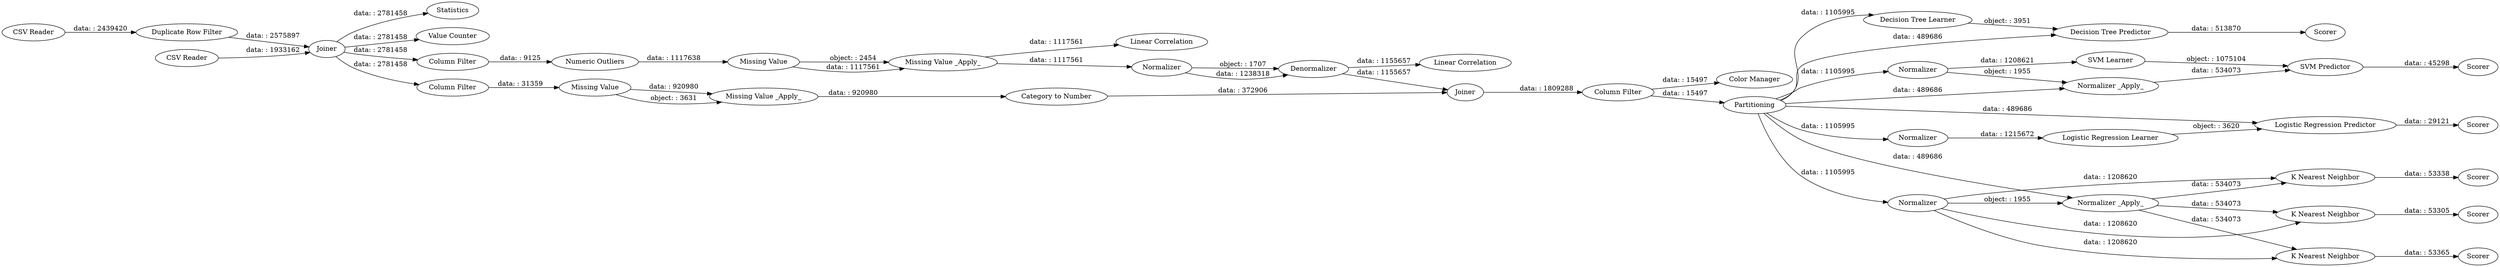digraph {
	"5423999384013961093_1714" [label="K Nearest Neighbor"]
	"5423999384013961093_9" [label="Column Filter"]
	"5423999384013961093_1709" [label="Decision Tree Learner"]
	"5423999384013961093_10" [label="Color Manager"]
	"5423999384013961093_1723" [label="SVM Predictor"]
	"5423999384013961093_1706" [label=Normalizer]
	"5423999384013961093_1716" [label="K Nearest Neighbor"]
	"5423999384013961093_1664" [label="Missing Value"]
	"5423999384013961093_1715" [label="K Nearest Neighbor"]
	"5423999384013961093_5" [label="Duplicate Row Filter"]
	"5423999384013961093_8" [label=Scorer]
	"5423999384013961093_1" [label="CSV Reader"]
	"5423999384013961093_1656" [label="Category to Number"]
	"5423999384013961093_1672" [label="Linear Correlation"]
	"5423999384013961093_4" [label=Joiner]
	"5423999384013961093_1665" [label="Missing Value _Apply_"]
	"5423999384013961093_1658" [label=Joiner]
	"5423999384013961093_1726" [label=Statistics]
	"5423999384013961093_1724" [label="Value Counter"]
	"5423999384013961093_1725" [label="Linear Correlation"]
	"5423999384013961093_1721" [label="Normalizer _Apply_"]
	"5423999384013961093_7" [label=Scorer]
	"5423999384013961093_1718" [label=Scorer]
	"5423999384013961093_1713" [label="Normalizer _Apply_"]
	"5423999384013961093_3" [label="Logistic Regression Learner"]
	"5423999384013961093_1711" [label=Normalizer]
	"5423999384013961093_1719" [label=Scorer]
	"5423999384013961093_1654" [label="Numeric Outliers"]
	"5423999384013961093_1710" [label="Decision Tree Predictor"]
	"5423999384013961093_1727" [label=Scorer]
	"5423999384013961093_1663" [label="Missing Value _Apply_"]
	"5423999384013961093_1720" [label=Normalizer]
	"5423999384013961093_2" [label="CSV Reader"]
	"5423999384013961093_1722" [label="SVM Learner"]
	"5423999384013961093_1662" [label="Missing Value"]
	"5423999384013961093_1712" [label=Normalizer]
	"5423999384013961093_1651" [label="Column Filter"]
	"5423999384013961093_1707" [label=Denormalizer]
	"5423999384013961093_1708" [label=Partitioning]
	"5423999384013961093_1650" [label="Column Filter"]
	"5423999384013961093_1717" [label=Scorer]
	"5423999384013961093_6" [label="Logistic Regression Predictor"]
	"5423999384013961093_1654" -> "5423999384013961093_1664" [label="data: : 1117638"]
	"5423999384013961093_4" -> "5423999384013961093_1726" [label="data: : 2781458"]
	"5423999384013961093_1656" -> "5423999384013961093_1658" [label="data: : 372906"]
	"5423999384013961093_1662" -> "5423999384013961093_1663" [label="data: : 920980"]
	"5423999384013961093_1658" -> "5423999384013961093_9" [label="data: : 1809288"]
	"5423999384013961093_4" -> "5423999384013961093_1650" [label="data: : 2781458"]
	"5423999384013961093_6" -> "5423999384013961093_7" [label="data: : 29121"]
	"5423999384013961093_1723" -> "5423999384013961093_1727" [label="data: : 45298"]
	"5423999384013961093_1707" -> "5423999384013961093_1658" [label="data: : 1155657"]
	"5423999384013961093_1710" -> "5423999384013961093_8" [label="data: : 513870"]
	"5423999384013961093_1706" -> "5423999384013961093_1707" [label="object: : 1707"]
	"5423999384013961093_1720" -> "5423999384013961093_1721" [label="object: : 1955"]
	"5423999384013961093_1712" -> "5423999384013961093_1713" [label="object: : 1955"]
	"5423999384013961093_1713" -> "5423999384013961093_1716" [label="data: : 534073"]
	"5423999384013961093_1721" -> "5423999384013961093_1723" [label="data: : 534073"]
	"5423999384013961093_1708" -> "5423999384013961093_1710" [label="data: : 489686"]
	"5423999384013961093_9" -> "5423999384013961093_1708" [label="data: : 15497"]
	"5423999384013961093_1662" -> "5423999384013961093_1663" [label="object: : 3631"]
	"5423999384013961093_1664" -> "5423999384013961093_1665" [label="object: : 2454"]
	"5423999384013961093_1708" -> "5423999384013961093_1720" [label="data: : 1105995"]
	"5423999384013961093_1715" -> "5423999384013961093_1717" [label="data: : 53305"]
	"5423999384013961093_1708" -> "5423999384013961093_1721" [label="data: : 489686"]
	"5423999384013961093_1708" -> "5423999384013961093_1711" [label="data: : 1105995"]
	"5423999384013961093_1711" -> "5423999384013961093_3" [label="data: : 1215672"]
	"5423999384013961093_1708" -> "5423999384013961093_1712" [label="data: : 1105995"]
	"5423999384013961093_1709" -> "5423999384013961093_1710" [label="object: : 3951"]
	"5423999384013961093_5" -> "5423999384013961093_4" [label="data: : 2575897"]
	"5423999384013961093_1664" -> "5423999384013961093_1665" [label="data: : 1117561"]
	"5423999384013961093_1712" -> "5423999384013961093_1715" [label="data: : 1208620"]
	"5423999384013961093_1663" -> "5423999384013961093_1656" [label="data: : 920980"]
	"5423999384013961093_1708" -> "5423999384013961093_6" [label="data: : 489686"]
	"5423999384013961093_1716" -> "5423999384013961093_1719" [label="data: : 53365"]
	"5423999384013961093_9" -> "5423999384013961093_10" [label="data: : 15497"]
	"5423999384013961093_1708" -> "5423999384013961093_1713" [label="data: : 489686"]
	"5423999384013961093_1720" -> "5423999384013961093_1722" [label="data: : 1208621"]
	"5423999384013961093_4" -> "5423999384013961093_1651" [label="data: : 2781458"]
	"5423999384013961093_3" -> "5423999384013961093_6" [label="object: : 3620"]
	"5423999384013961093_2" -> "5423999384013961093_5" [label="data: : 2439420"]
	"5423999384013961093_1665" -> "5423999384013961093_1725" [label="data: : 1117561"]
	"5423999384013961093_1712" -> "5423999384013961093_1714" [label="data: : 1208620"]
	"5423999384013961093_1708" -> "5423999384013961093_1709" [label="data: : 1105995"]
	"5423999384013961093_1651" -> "5423999384013961093_1654" [label="data: : 9125"]
	"5423999384013961093_1713" -> "5423999384013961093_1714" [label="data: : 534073"]
	"5423999384013961093_1714" -> "5423999384013961093_1718" [label="data: : 53338"]
	"5423999384013961093_4" -> "5423999384013961093_1724" [label="data: : 2781458"]
	"5423999384013961093_1707" -> "5423999384013961093_1672" [label="data: : 1155657"]
	"5423999384013961093_1665" -> "5423999384013961093_1706" [label="data: : 1117561"]
	"5423999384013961093_1713" -> "5423999384013961093_1715" [label="data: : 534073"]
	"5423999384013961093_1" -> "5423999384013961093_4" [label="data: : 1933162"]
	"5423999384013961093_1712" -> "5423999384013961093_1716" [label="data: : 1208620"]
	"5423999384013961093_1722" -> "5423999384013961093_1723" [label="object: : 1075104"]
	"5423999384013961093_1650" -> "5423999384013961093_1662" [label="data: : 31359"]
	"5423999384013961093_1706" -> "5423999384013961093_1707" [label="data: : 1238318"]
	rankdir=LR
}
